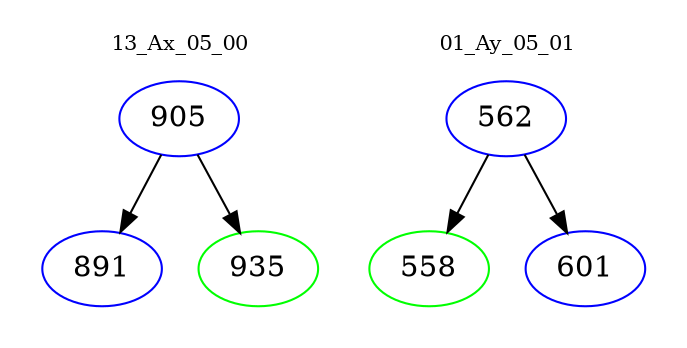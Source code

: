 digraph{
subgraph cluster_0 {
color = white
label = "13_Ax_05_00";
fontsize=10;
T0_905 [label="905", color="blue"]
T0_905 -> T0_891 [color="black"]
T0_891 [label="891", color="blue"]
T0_905 -> T0_935 [color="black"]
T0_935 [label="935", color="green"]
}
subgraph cluster_1 {
color = white
label = "01_Ay_05_01";
fontsize=10;
T1_562 [label="562", color="blue"]
T1_562 -> T1_558 [color="black"]
T1_558 [label="558", color="green"]
T1_562 -> T1_601 [color="black"]
T1_601 [label="601", color="blue"]
}
}
